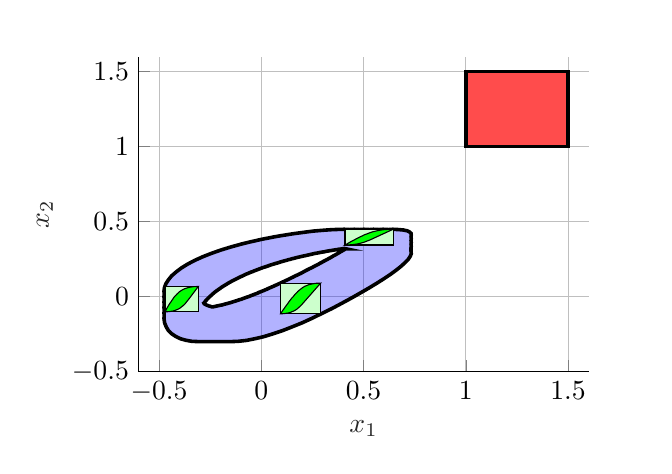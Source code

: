 % This file was created by matlab2tikz.
%
%The latest updates can be retrieved from
%  http://www.mathworks.com/matlabcentral/fileexchange/22022-matlab2tikz-matlab2tikz
%where you can also make suggestions and rate matlab2tikz.
%
\begin{tikzpicture}

\begin{axis}[%
width=5.714cm,
height=4cm,
at={(0cm,0cm)},
scale only axis,
xmin=-0.6,
xmax=1.6,
xtick={-0.5,    0,  0.5,    1,  1.5},
xlabel style={font=\color{white!15!black}},
xlabel={$x_1$},
ymin=-0.5,
ymax=1.6,
ytick={-0.5,    0,  0.5,    1,  1.5},
ylabel style={font=\color{white!15!black}},
ylabel={$x_2$},
axis background/.style={fill=white},
axis x line*=bottom,
axis y line*=left,
xmajorgrids,
ymajorgrids
]

\addplot[area legend, line width=1.3pt, draw=black, fill=blue, fill opacity=0.3, forget plot]
table[row sep=crcr] {%
x	y\\
0.702	0.226\\
0.718	0.248\\
0.728	0.268\\
0.733	0.286\\
0.732	0.301\\
0.732	0.326\\
0.733	0.336\\
0.732	0.35\\
0.733	0.361\\
0.732	0.374\\
0.733	0.386\\
0.732	0.398\\
0.733	0.411\\
0.732	0.422\\
0.725	0.431\\
0.713	0.439\\
0.695	0.444\\
0.671	0.447\\
0.643	0.449\\
0.624	0.447\\
0.609	0.448\\
0.595	0.449\\
0.576	0.447\\
0.562	0.448\\
0.548	0.449\\
0.529	0.447\\
0.515	0.448\\
0.501	0.449\\
0.481	0.447\\
0.468	0.448\\
0.454	0.449\\
0.433	0.447\\
0.422	0.448\\
0.406	0.449\\
0.375	0.448\\
0.339	0.446\\
0.299	0.442\\
0.255	0.437\\
0.209	0.429\\
0.16	0.42\\
0.15	0.418\\
0.109	0.409\\
0.099	0.407\\
0.057	0.397\\
0.047	0.394\\
0.005	0.383\\
-0.005	0.38\\
-0.047	0.367\\
-0.057	0.364\\
-0.099	0.35\\
-0.109	0.346\\
-0.149	0.331\\
-0.197	0.311\\
-0.243	0.289\\
-0.286	0.266\\
-0.325	0.242\\
-0.36	0.217\\
-0.391	0.191\\
-0.417	0.164\\
-0.439	0.138\\
-0.455	0.111\\
-0.467	0.085\\
-0.474	0.059\\
-0.476	0.035\\
-0.475	0.019\\
-0.476	-0.002\\
-0.475	-0.016\\
-0.476	-0.038\\
-0.475	-0.051\\
-0.476	-0.074\\
-0.475	-0.087\\
-0.476	-0.11\\
-0.475	-0.122\\
-0.476	-0.146\\
-0.473	-0.175\\
-0.465	-0.202\\
-0.454	-0.227\\
-0.438	-0.248\\
-0.418	-0.266\\
-0.395	-0.281\\
-0.369	-0.291\\
-0.34	-0.298\\
-0.308	-0.3\\
-0.276	-0.3\\
-0.244	-0.3\\
-0.212	-0.3\\
-0.18	-0.3\\
-0.148	-0.3\\
-0.112	-0.298\\
-0.073	-0.292\\
-0.032	-0.281\\
0.012	-0.267\\
0.057	-0.248\\
0.103	-0.227\\
0.15	-0.202\\
0.199	-0.175\\
0.247	-0.145\\
0.295	-0.113\\
0.343	-0.081\\
0.39	-0.047\\
0.436	-0.013\\
0.48	0.021\\
0.522	0.054\\
0.562	0.087\\
0.598	0.118\\
0.631	0.148\\
0.659	0.176\\
0.684	0.203\\
0.702	0.226\\
}--cycle;

\addplot[area legend, line width=1.3pt, draw=black, fill=white, forget plot]
table[row sep=crcr] {%
x	y\\
0.372	0.314\\
0.362	0.312\\
0.353	0.31\\
0.344	0.308\\
0.335	0.306\\
0.326	0.304\\
0.318	0.302\\
0.308	0.299\\
0.299	0.297\\
0.289	0.295\\
0.28	0.292\\
0.271	0.29\\
0.262	0.288\\
0.253	0.285\\
0.243	0.282\\
0.234	0.279\\
0.224	0.276\\
0.215	0.273\\
0.207	0.271\\
0.197	0.268\\
0.188	0.265\\
0.178	0.262\\
0.169	0.259\\
0.159	0.255\\
0.151	0.253\\
0.142	0.249\\
0.132	0.246\\
0.123	0.242\\
0.114	0.239\\
0.104	0.235\\
0.096	0.232\\
0.087	0.228\\
0.078	0.224\\
0.069	0.221\\
0.06	0.217\\
0.051	0.213\\
0.043	0.21\\
0.034	0.205\\
0.025	0.201\\
0.016	0.197\\
0.007	0.193\\
-0.001	0.189\\
-0.009	0.185\\
-0.017	0.181\\
-0.026	0.176\\
-0.034	0.172\\
-0.042	0.167\\
-0.051	0.163\\
-0.058	0.159\\
-0.066	0.154\\
-0.074	0.15\\
-0.082	0.145\\
-0.089	0.14\\
-0.097	0.135\\
-0.104	0.131\\
-0.111	0.126\\
-0.118	0.121\\
-0.125	0.116\\
-0.133	0.111\\
-0.14	0.106\\
-0.146	0.102\\
-0.152	0.097\\
-0.159	0.092\\
-0.166	0.086\\
-0.172	0.081\\
-0.178	0.076\\
-0.184	0.071\\
-0.19	0.066\\
-0.196	0.061\\
-0.201	0.055\\
-0.207	0.05\\
-0.213	0.044\\
-0.218	0.04\\
-0.223	0.034\\
-0.228	0.029\\
-0.233	0.023\\
-0.238	0.018\\
-0.246	0.007\\
-0.251	0.002\\
-0.255	-0.004\\
-0.259	-0.009\\
-0.263	-0.015\\
-0.27	-0.025\\
-0.274	-0.031\\
-0.277	-0.037\\
-0.28	-0.042\\
-0.281	-0.043\\
-0.279	-0.048\\
-0.276	-0.05\\
-0.273	-0.052\\
-0.27	-0.055\\
-0.266	-0.057\\
-0.259	-0.061\\
-0.255	-0.063\\
-0.251	-0.064\\
-0.247	-0.066\\
-0.243	-0.068\\
-0.236	-0.068\\
-0.231	-0.067\\
-0.225	-0.065\\
-0.219	-0.063\\
-0.212	-0.061\\
-0.205	-0.059\\
-0.199	-0.057\\
-0.193	-0.056\\
-0.186	-0.053\\
-0.18	-0.051\\
-0.173	-0.048\\
-0.166	-0.046\\
-0.159	-0.043\\
-0.153	-0.041\\
-0.146	-0.038\\
-0.139	-0.035\\
-0.132	-0.032\\
-0.125	-0.029\\
-0.118	-0.026\\
-0.112	-0.023\\
-0.105	-0.02\\
-0.097	-0.017\\
-0.09	-0.013\\
-0.083	-0.01\\
-0.076	-0.006\\
-0.069	-0.003\\
-0.062	0.0\\
-0.055	0.004\\
-0.048	0.008\\
-0.04	0.012\\
-0.033	0.016\\
-0.026	0.019\\
-0.019	0.023\\
-0.012	0.028\\
-0.004	0.032\\
0.003	0.036\\
0.011	0.04\\
0.017	0.044\\
0.025	0.048\\
0.032	0.053\\
0.039	0.057\\
0.047	0.062\\
0.054	0.066\\
0.061	0.07\\
0.068	0.075\\
0.076	0.079\\
0.083	0.084\\
0.09	0.088\\
0.098	0.093\\
0.104	0.097\\
0.112	0.102\\
0.119	0.107\\
0.126	0.111\\
0.134	0.116\\
0.141	0.121\\
0.147	0.125\\
0.155	0.13\\
0.162	0.135\\
0.169	0.14\\
0.176	0.144\\
0.183	0.149\\
0.19	0.153\\
0.197	0.158\\
0.204	0.163\\
0.21	0.168\\
0.217	0.173\\
0.224	0.178\\
0.23	0.182\\
0.237	0.187\\
0.244	0.191\\
0.251	0.196\\
0.257	0.201\\
0.264	0.206\\
0.27	0.21\\
0.276	0.214\\
0.283	0.219\\
0.289	0.224\\
0.295	0.228\\
0.301	0.233\\
0.307	0.237\\
0.314	0.242\\
0.319	0.246\\
0.325	0.25\\
0.331	0.255\\
0.337	0.259\\
0.342	0.263\\
0.348	0.268\\
0.353	0.272\\
0.359	0.276\\
0.364	0.28\\
0.374	0.288\\
0.38	0.292\\
0.384	0.296\\
0.389	0.3\\
0.394	0.304\\
0.403	0.311\\
0.408	0.315\\
0.412	0.319\\
0.413	0.319\\
0.406	0.321\\
0.397	0.319\\
0.388	0.317\\
0.379	0.316\\
0.372	0.314\\
}--cycle;

\addplot[area legend, line width=1.3pt, draw=black, fill=red, fill opacity=0.7, forget plot]
table[row sep=crcr] {%
x	y\\
1	1\\
1.005	1\\
1.01	1\\
1.015	1\\
1.02	1\\
1.025	1\\
1.03	1\\
1.035	1\\
1.04	1\\
1.045	1\\
1.05	1\\
1.055	1\\
1.06	1\\
1.065	1\\
1.07	1\\
1.075	1\\
1.08	1\\
1.085	1\\
1.09	1\\
1.095	1\\
1.1	1\\
1.105	1\\
1.11	1\\
1.115	1\\
1.12	1\\
1.125	1\\
1.13	1\\
1.135	1\\
1.14	1\\
1.145	1\\
1.15	1\\
1.155	1\\
1.16	1\\
1.165	1\\
1.17	1\\
1.175	1\\
1.18	1\\
1.185	1\\
1.19	1\\
1.195	1\\
1.2	1\\
1.205	1\\
1.21	1\\
1.215	1\\
1.22	1\\
1.225	1\\
1.23	1\\
1.235	1\\
1.24	1\\
1.245	1\\
1.25	1\\
1.255	1\\
1.26	1\\
1.265	1\\
1.27	1\\
1.275	1\\
1.28	1\\
1.285	1\\
1.29	1\\
1.295	1\\
1.3	1\\
1.305	1\\
1.31	1\\
1.315	1\\
1.32	1\\
1.325	1\\
1.33	1\\
1.335	1\\
1.34	1\\
1.345	1\\
1.35	1\\
1.355	1\\
1.36	1\\
1.365	1\\
1.37	1\\
1.375	1\\
1.38	1\\
1.385	1\\
1.39	1\\
1.395	1\\
1.4	1\\
1.405	1\\
1.41	1\\
1.415	1\\
1.42	1\\
1.425	1\\
1.43	1\\
1.435	1\\
1.44	1\\
1.445	1\\
1.45	1\\
1.455	1\\
1.46	1\\
1.465	1\\
1.47	1\\
1.475	1\\
1.48	1\\
1.485	1\\
1.49	1\\
1.495	1\\
1.5	1\\
1.5	1.005\\
1.5	1.01\\
1.5	1.015\\
1.5	1.02\\
1.5	1.025\\
1.5	1.03\\
1.5	1.035\\
1.5	1.04\\
1.5	1.045\\
1.5	1.05\\
1.5	1.055\\
1.5	1.06\\
1.5	1.065\\
1.5	1.07\\
1.5	1.075\\
1.5	1.08\\
1.5	1.085\\
1.5	1.09\\
1.5	1.095\\
1.5	1.1\\
1.5	1.105\\
1.5	1.11\\
1.5	1.115\\
1.5	1.12\\
1.5	1.125\\
1.5	1.13\\
1.5	1.135\\
1.5	1.14\\
1.5	1.145\\
1.5	1.15\\
1.5	1.155\\
1.5	1.16\\
1.5	1.165\\
1.5	1.17\\
1.5	1.175\\
1.5	1.18\\
1.5	1.185\\
1.5	1.19\\
1.5	1.195\\
1.5	1.2\\
1.5	1.205\\
1.5	1.21\\
1.5	1.215\\
1.5	1.22\\
1.5	1.225\\
1.5	1.23\\
1.5	1.235\\
1.5	1.24\\
1.5	1.245\\
1.5	1.25\\
1.5	1.255\\
1.5	1.26\\
1.5	1.265\\
1.5	1.27\\
1.5	1.275\\
1.5	1.28\\
1.5	1.285\\
1.5	1.29\\
1.5	1.295\\
1.5	1.3\\
1.5	1.305\\
1.5	1.31\\
1.5	1.315\\
1.5	1.32\\
1.5	1.325\\
1.5	1.33\\
1.5	1.335\\
1.5	1.34\\
1.5	1.345\\
1.5	1.35\\
1.5	1.355\\
1.5	1.36\\
1.5	1.365\\
1.5	1.37\\
1.5	1.375\\
1.5	1.38\\
1.5	1.385\\
1.5	1.39\\
1.5	1.395\\
1.5	1.4\\
1.5	1.405\\
1.5	1.41\\
1.5	1.415\\
1.5	1.42\\
1.5	1.425\\
1.5	1.43\\
1.5	1.435\\
1.5	1.44\\
1.5	1.445\\
1.5	1.45\\
1.5	1.455\\
1.5	1.46\\
1.5	1.465\\
1.5	1.47\\
1.5	1.475\\
1.5	1.48\\
1.5	1.485\\
1.5	1.49\\
1.5	1.495\\
1.5	1.5\\
1.495	1.5\\
1.49	1.5\\
1.485	1.5\\
1.48	1.5\\
1.475	1.5\\
1.47	1.5\\
1.465	1.5\\
1.46	1.5\\
1.455	1.5\\
1.45	1.5\\
1.445	1.5\\
1.44	1.5\\
1.435	1.5\\
1.43	1.5\\
1.425	1.5\\
1.42	1.5\\
1.415	1.5\\
1.41	1.5\\
1.405	1.5\\
1.4	1.5\\
1.395	1.5\\
1.39	1.5\\
1.385	1.5\\
1.38	1.5\\
1.375	1.5\\
1.37	1.5\\
1.365	1.5\\
1.36	1.5\\
1.355	1.5\\
1.35	1.5\\
1.345	1.5\\
1.34	1.5\\
1.335	1.5\\
1.33	1.5\\
1.325	1.5\\
1.32	1.5\\
1.315	1.5\\
1.31	1.5\\
1.305	1.5\\
1.3	1.5\\
1.295	1.5\\
1.29	1.5\\
1.285	1.5\\
1.28	1.5\\
1.275	1.5\\
1.27	1.5\\
1.265	1.5\\
1.26	1.5\\
1.255	1.5\\
1.25	1.5\\
1.245	1.5\\
1.24	1.5\\
1.235	1.5\\
1.23	1.5\\
1.225	1.5\\
1.22	1.5\\
1.215	1.5\\
1.21	1.5\\
1.205	1.5\\
1.2	1.5\\
1.195	1.5\\
1.19	1.5\\
1.185	1.5\\
1.18	1.5\\
1.175	1.5\\
1.17	1.5\\
1.165	1.5\\
1.16	1.5\\
1.155	1.5\\
1.15	1.5\\
1.145	1.5\\
1.14	1.5\\
1.135	1.5\\
1.13	1.5\\
1.125	1.5\\
1.12	1.5\\
1.115	1.5\\
1.11	1.5\\
1.105	1.5\\
1.1	1.5\\
1.095	1.5\\
1.09	1.5\\
1.085	1.5\\
1.08	1.5\\
1.075	1.5\\
1.07	1.5\\
1.065	1.5\\
1.06	1.5\\
1.055	1.5\\
1.05	1.5\\
1.045	1.5\\
1.04	1.5\\
1.035	1.5\\
1.03	1.5\\
1.025	1.5\\
1.02	1.5\\
1.015	1.5\\
1.01	1.5\\
1.005	1.5\\
1	1.5\\
1	1.495\\
1	1.49\\
1	1.485\\
1	1.48\\
1	1.475\\
1	1.47\\
1	1.465\\
1	1.46\\
1	1.455\\
1	1.45\\
1	1.445\\
1	1.44\\
1	1.435\\
1	1.43\\
1	1.425\\
1	1.42\\
1	1.415\\
1	1.41\\
1	1.405\\
1	1.4\\
1	1.395\\
1	1.39\\
1	1.385\\
1	1.38\\
1	1.375\\
1	1.37\\
1	1.365\\
1	1.36\\
1	1.355\\
1	1.35\\
1	1.345\\
1	1.34\\
1	1.335\\
1	1.33\\
1	1.325\\
1	1.32\\
1	1.315\\
1	1.31\\
1	1.305\\
1	1.3\\
1	1.295\\
1	1.29\\
1	1.285\\
1	1.28\\
1	1.275\\
1	1.27\\
1	1.265\\
1	1.26\\
1	1.255\\
1	1.25\\
1	1.245\\
1	1.24\\
1	1.235\\
1	1.23\\
1	1.225\\
1	1.22\\
1	1.215\\
1	1.21\\
1	1.205\\
1	1.2\\
1	1.195\\
1	1.19\\
1	1.185\\
1	1.18\\
1	1.175\\
1	1.17\\
1	1.165\\
1	1.16\\
1	1.155\\
1	1.15\\
1	1.145\\
1	1.14\\
1	1.135\\
1	1.13\\
1	1.125\\
1	1.12\\
1	1.115\\
1	1.11\\
1	1.105\\
1	1.1\\
1	1.095\\
1	1.09\\
1	1.085\\
1	1.08\\
1	1.075\\
1	1.07\\
1	1.065\\
1	1.06\\
1	1.055\\
1	1.05\\
1	1.045\\
1	1.04\\
1	1.035\\
1	1.03\\
1	1.025\\
1	1.02\\
1	1.015\\
1	1.01\\
1	1.005\\
1	1\\
}--cycle;

\addplot[area legend, draw=black, fill=white, forget plot]
table[row sep=crcr] {%
x	y\\
-0.471	-0.101\\
-0.438	-0.101\\
-0.406	-0.101\\
-0.373	-0.101\\
-0.341	-0.101\\
-0.308	-0.101\\
-0.308	-0.067\\
-0.308	-0.034\\
-0.308	0.0\\
-0.308	0.034\\
-0.308	0.068\\
-0.341	0.068\\
-0.373	0.068\\
-0.406	0.068\\
-0.438	0.068\\
-0.471	0.068\\
-0.471	0.034\\
-0.471	0.0\\
-0.471	-0.034\\
-0.471	-0.067\\
-0.471	-0.101\\
}--cycle;

\addplot[area legend, draw=black, fill=green, fill opacity=0.2, forget plot]
table[row sep=crcr] {%
x	y\\
-0.471	-0.101\\
-0.438	-0.101\\
-0.406	-0.101\\
-0.373	-0.101\\
-0.341	-0.101\\
-0.308	-0.101\\
-0.308	-0.067\\
-0.308	-0.034\\
-0.308	0.0\\
-0.308	0.034\\
-0.308	0.068\\
-0.341	0.068\\
-0.373	0.068\\
-0.406	0.068\\
-0.438	0.068\\
-0.471	0.068\\
-0.471	0.034\\
-0.471	0.0\\
-0.471	-0.034\\
-0.471	-0.067\\
-0.471	-0.101\\
}--cycle;

\addplot[area legend, draw=black, fill=green, forget plot]
table[row sep=crcr] {%
x	y\\
-0.471	-0.101\\
-0.461	-0.101\\
-0.451	-0.1\\
-0.441	-0.098\\
-0.431	-0.096\\
-0.422	-0.092\\
-0.413	-0.087\\
-0.404	-0.082\\
-0.397	-0.076\\
-0.39	-0.068\\
-0.383	-0.061\\
-0.377	-0.053\\
-0.371	-0.045\\
-0.366	-0.036\\
-0.361	-0.027\\
-0.356	-0.019\\
-0.308	0.068\\
-0.318	0.067\\
-0.328	0.067\\
-0.338	0.065\\
-0.348	0.063\\
-0.358	0.06\\
-0.367	0.056\\
-0.376	0.052\\
-0.385	0.046\\
-0.392	0.04\\
-0.4	0.033\\
-0.406	0.025\\
-0.412	0.018\\
-0.418	0.009\\
-0.424	0.001\\
-0.429	-0.008\\
-0.433	-0.017\\
-0.438	-0.026\\
-0.442	-0.035\\
-0.447	-0.044\\
-0.451	-0.053\\
-0.455	-0.062\\
-0.459	-0.071\\
-0.463	-0.08\\
-0.466	-0.09\\
-0.47	-0.099\\
}--cycle;

\addplot[area legend, draw=black, fill=white, forget plot]
table[row sep=crcr] {%
x	y\\
0.094	-0.114\\
0.133	-0.114\\
0.172	-0.114\\
0.211	-0.114\\
0.25	-0.114\\
0.29	-0.114\\
0.29	-0.074\\
0.29	-0.033\\
0.29	0.008\\
0.29	0.049\\
0.29	0.09\\
0.25	0.09\\
0.211	0.09\\
0.172	0.09\\
0.133	0.09\\
0.094	0.09\\
0.094	0.049\\
0.094	0.008\\
0.094	-0.033\\
0.094	-0.074\\
0.094	-0.114\\
}--cycle;

\addplot[area legend, draw=black, fill=green, fill opacity=0.2, forget plot]
table[row sep=crcr] {%
x	y\\
0.094	-0.114\\
0.133	-0.114\\
0.172	-0.114\\
0.211	-0.114\\
0.25	-0.114\\
0.29	-0.114\\
0.29	-0.074\\
0.29	-0.033\\
0.29	0.008\\
0.29	0.049\\
0.29	0.09\\
0.25	0.09\\
0.211	0.09\\
0.172	0.09\\
0.133	0.09\\
0.094	0.09\\
0.094	0.049\\
0.094	0.008\\
0.094	-0.033\\
0.094	-0.074\\
0.094	-0.114\\
}--cycle;

\addplot[area legend, draw=black, fill=green, forget plot]
table[row sep=crcr] {%
x	y\\
0.094	-0.114\\
0.104	-0.114\\
0.114	-0.113\\
0.123	-0.111\\
0.133	-0.109\\
0.143	-0.105\\
0.151	-0.1\\
0.16	-0.095\\
0.168	-0.089\\
0.175	-0.082\\
0.182	-0.074\\
0.188	-0.066\\
0.194	-0.058\\
0.2	-0.05\\
0.205	-0.042\\
0.29	0.09\\
0.28	0.089\\
0.269	0.089\\
0.259	0.087\\
0.25	0.085\\
0.24	0.082\\
0.231	0.079\\
0.222	0.074\\
0.213	0.069\\
0.205	0.063\\
0.198	0.056\\
0.191	0.049\\
0.184	0.041\\
0.178	0.034\\
0.172	0.025\\
0.166	0.017\\
0.161	0.009\\
0.156	0.0\\
0.15	-0.008\\
0.145	-0.017\\
0.14	-0.026\\
0.135	-0.034\\
0.131	-0.043\\
0.126	-0.052\\
0.121	-0.061\\
0.116	-0.07\\
0.112	-0.079\\
0.107	-0.087\\
0.103	-0.096\\
0.098	-0.105\\
0.094	-0.114\\
}--cycle;

\addplot[area legend, draw=black, fill=white, forget plot]
table[row sep=crcr] {%
x	y\\
0.409	0.344\\
0.457	0.344\\
0.504	0.344\\
0.551	0.344\\
0.599	0.344\\
0.646	0.344\\
0.646	0.365\\
0.646	0.386\\
0.646	0.407\\
0.646	0.429\\
0.646	0.45\\
0.599	0.45\\
0.551	0.45\\
0.504	0.45\\
0.457	0.45\\
0.409	0.45\\
0.409	0.429\\
0.409	0.407\\
0.409	0.386\\
0.409	0.365\\
0.409	0.344\\
}--cycle;

\addplot[area legend, draw=black, fill=green, fill opacity=0.2, forget plot]
table[row sep=crcr] {%
x	y\\
0.409	0.344\\
0.457	0.344\\
0.504	0.344\\
0.551	0.344\\
0.599	0.344\\
0.646	0.344\\
0.646	0.365\\
0.646	0.386\\
0.646	0.407\\
0.646	0.429\\
0.646	0.45\\
0.599	0.45\\
0.551	0.45\\
0.504	0.45\\
0.457	0.45\\
0.409	0.45\\
0.409	0.429\\
0.409	0.407\\
0.409	0.386\\
0.409	0.365\\
0.409	0.344\\
}--cycle;

\addplot[area legend, draw=black, fill=green, forget plot]
table[row sep=crcr] {%
x	y\\
0.409	0.344\\
0.419	0.344\\
0.429	0.345\\
0.439	0.346\\
0.449	0.347\\
0.459	0.349\\
0.469	0.351\\
0.479	0.354\\
0.488	0.357\\
0.498	0.361\\
0.507	0.365\\
0.516	0.37\\
0.524	0.374\\
0.533	0.379\\
0.646	0.45\\
0.636	0.45\\
0.626	0.449\\
0.616	0.448\\
0.606	0.447\\
0.596	0.446\\
0.586	0.444\\
0.576	0.442\\
0.566	0.439\\
0.557	0.436\\
0.547	0.433\\
0.538	0.429\\
0.529	0.425\\
0.52	0.42\\
0.511	0.416\\
0.502	0.411\\
0.494	0.405\\
0.485	0.4\\
0.477	0.394\\
0.469	0.389\\
0.461	0.383\\
0.453	0.377\\
0.444	0.371\\
0.436	0.365\\
0.428	0.359\\
0.421	0.353\\
0.413	0.347\\
}--cycle;
\end{axis}

\begin{axis}[%
width=7.373cm,
height=4.915cm,
at={(-0.959cm,-0.547cm)},
scale only axis,
xmin=0,
xmax=1,
ymin=0,
ymax=1,
axis line style={draw=none},
ticks=none,
axis x line*=bottom,
axis y line*=left,
legend style={legend cell align=left, align=left, draw=white!15!black}
]
\end{axis}
\end{tikzpicture}%